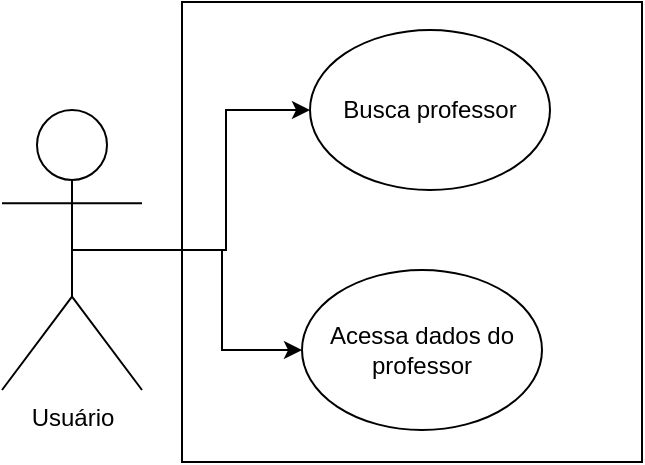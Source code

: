 <mxfile version="24.8.4">
  <diagram name="Página-1" id="7D4l6DAr50W0di1Jof7r">
    <mxGraphModel dx="1434" dy="779" grid="1" gridSize="10" guides="1" tooltips="1" connect="1" arrows="1" fold="1" page="1" pageScale="1" pageWidth="827" pageHeight="1169" math="0" shadow="0">
      <root>
        <mxCell id="0" />
        <mxCell id="1" parent="0" />
        <mxCell id="9WUrTZO6ZyKFLVFyrr3_-1" value="" style="whiteSpace=wrap;html=1;aspect=fixed;" vertex="1" parent="1">
          <mxGeometry x="290" y="306" width="230" height="230" as="geometry" />
        </mxCell>
        <mxCell id="9WUrTZO6ZyKFLVFyrr3_-5" style="edgeStyle=orthogonalEdgeStyle;rounded=0;orthogonalLoop=1;jettySize=auto;html=1;exitX=0.5;exitY=0.5;exitDx=0;exitDy=0;exitPerimeter=0;" edge="1" parent="1" source="9WUrTZO6ZyKFLVFyrr3_-2" target="9WUrTZO6ZyKFLVFyrr3_-4">
          <mxGeometry relative="1" as="geometry">
            <mxPoint x="190" y="430" as="targetPoint" />
          </mxGeometry>
        </mxCell>
        <mxCell id="9WUrTZO6ZyKFLVFyrr3_-7" style="edgeStyle=orthogonalEdgeStyle;rounded=0;orthogonalLoop=1;jettySize=auto;html=1;exitX=0.5;exitY=0.5;exitDx=0;exitDy=0;exitPerimeter=0;" edge="1" parent="1" source="9WUrTZO6ZyKFLVFyrr3_-2" target="9WUrTZO6ZyKFLVFyrr3_-3">
          <mxGeometry relative="1" as="geometry" />
        </mxCell>
        <mxCell id="9WUrTZO6ZyKFLVFyrr3_-2" value="Usuário" style="shape=umlActor;verticalLabelPosition=bottom;verticalAlign=top;html=1;outlineConnect=0;" vertex="1" parent="1">
          <mxGeometry x="200" y="360" width="70" height="140" as="geometry" />
        </mxCell>
        <mxCell id="9WUrTZO6ZyKFLVFyrr3_-3" value="Busca professor" style="ellipse;whiteSpace=wrap;html=1;" vertex="1" parent="1">
          <mxGeometry x="354" y="320" width="120" height="80" as="geometry" />
        </mxCell>
        <mxCell id="9WUrTZO6ZyKFLVFyrr3_-4" value="Acessa dados do professor" style="ellipse;whiteSpace=wrap;html=1;" vertex="1" parent="1">
          <mxGeometry x="350" y="440" width="120" height="80" as="geometry" />
        </mxCell>
      </root>
    </mxGraphModel>
  </diagram>
</mxfile>
